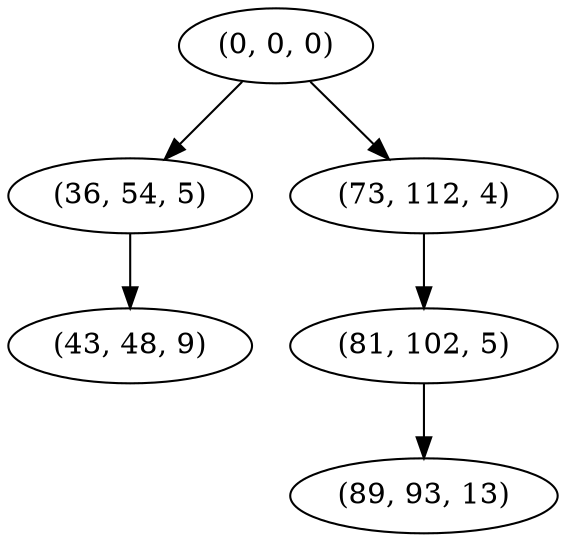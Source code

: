digraph tree {
    "(0, 0, 0)";
    "(36, 54, 5)";
    "(43, 48, 9)";
    "(73, 112, 4)";
    "(81, 102, 5)";
    "(89, 93, 13)";
    "(0, 0, 0)" -> "(36, 54, 5)";
    "(0, 0, 0)" -> "(73, 112, 4)";
    "(36, 54, 5)" -> "(43, 48, 9)";
    "(73, 112, 4)" -> "(81, 102, 5)";
    "(81, 102, 5)" -> "(89, 93, 13)";
}
